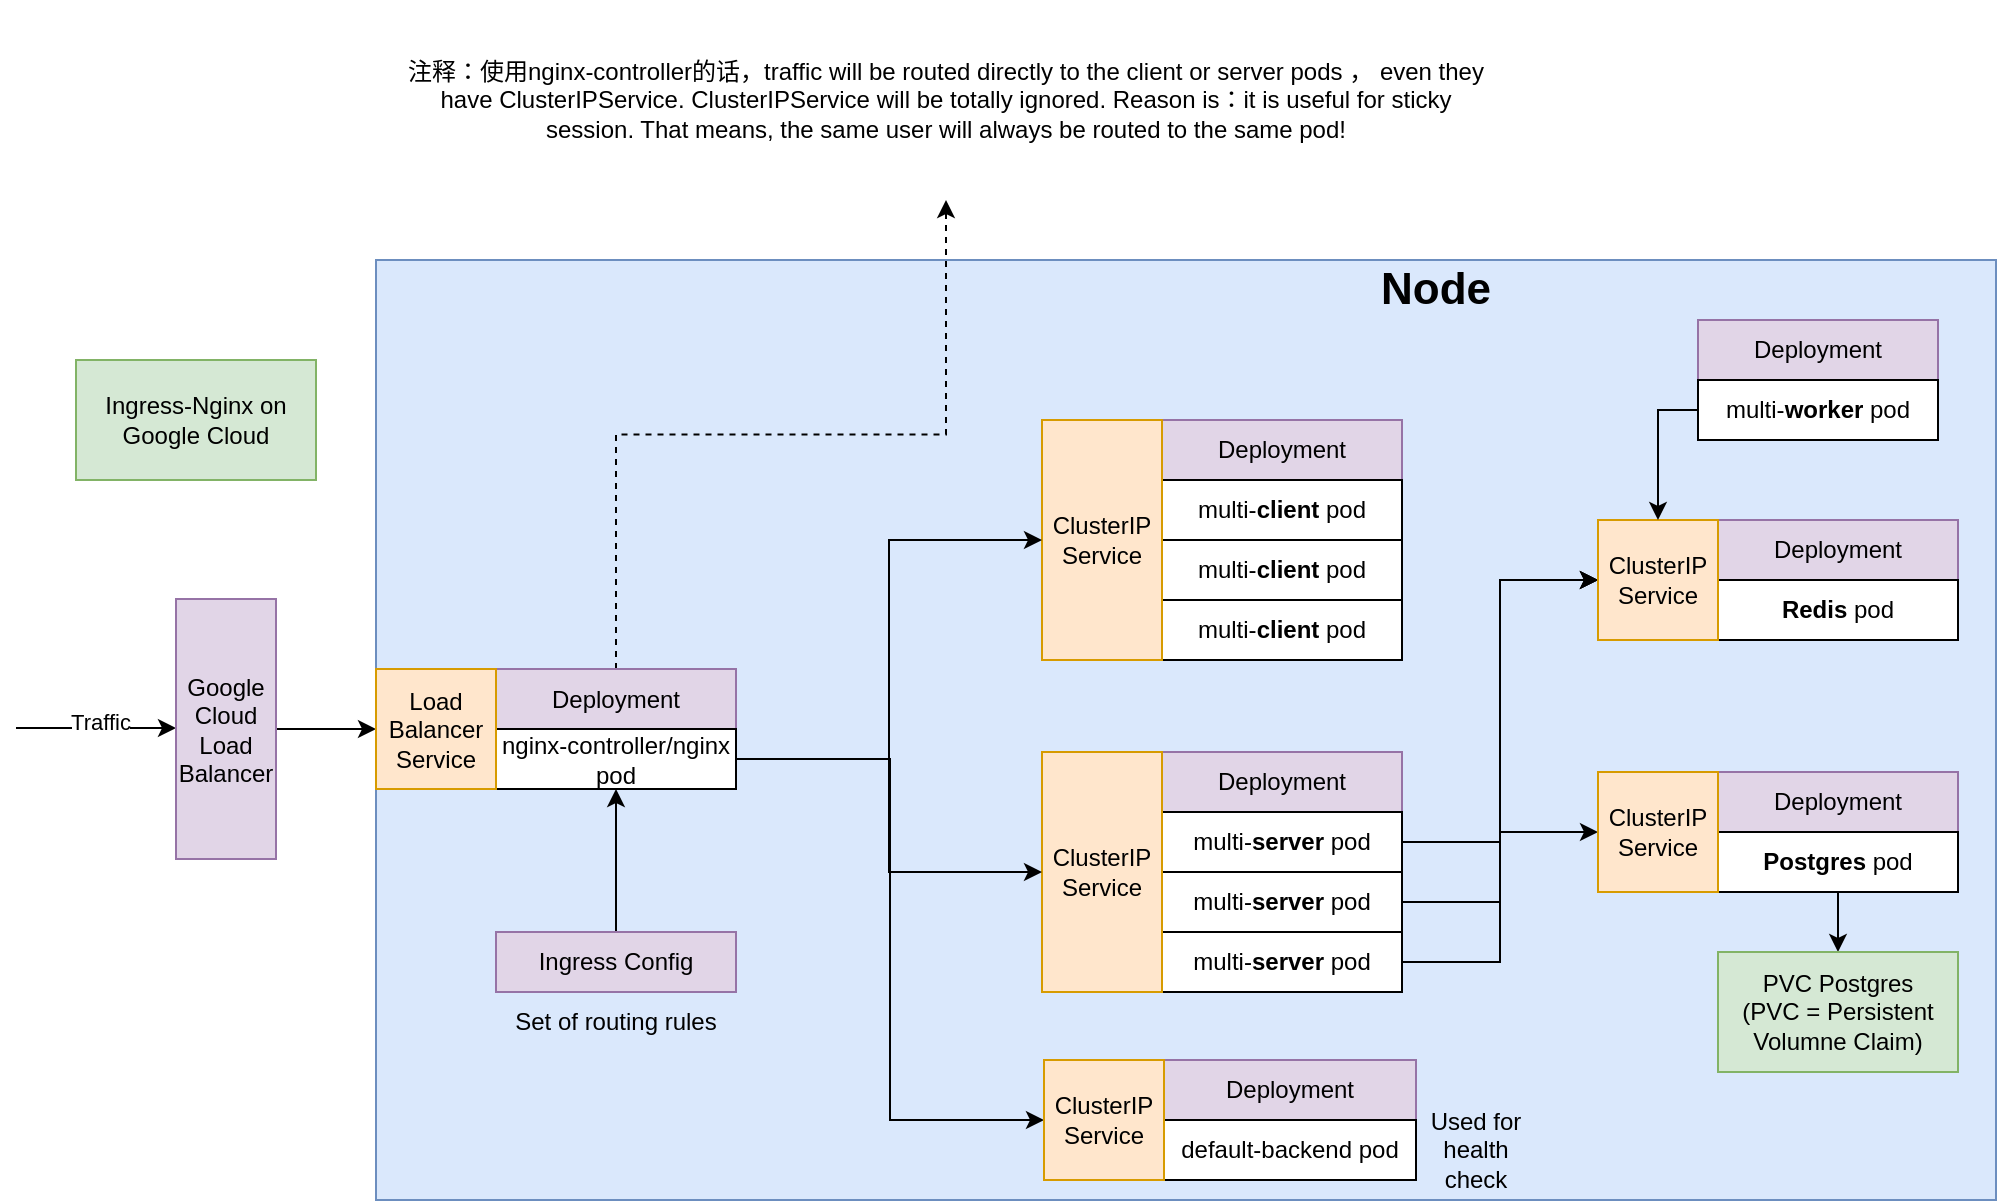 <mxfile version="23.0.2" type="device">
  <diagram name="Seite-1" id="27cucAkSgiIcIaAseIDE">
    <mxGraphModel dx="1853" dy="1838" grid="1" gridSize="10" guides="1" tooltips="1" connect="1" arrows="1" fold="1" page="1" pageScale="1" pageWidth="827" pageHeight="1169" math="0" shadow="0">
      <root>
        <mxCell id="0" />
        <mxCell id="1" parent="0" />
        <mxCell id="iXzZxIJWQ1mJag5ZHDoz-2" value="" style="rounded=0;whiteSpace=wrap;html=1;fillColor=#dae8fc;strokeColor=#6c8ebf;" parent="1" vertex="1">
          <mxGeometry x="-10" y="80" width="810" height="470" as="geometry" />
        </mxCell>
        <mxCell id="iXzZxIJWQ1mJag5ZHDoz-7" value="Deployment" style="rounded=0;whiteSpace=wrap;html=1;fillColor=#e1d5e7;strokeColor=#9673a6;" parent="1" vertex="1">
          <mxGeometry x="383" y="160" width="120" height="30" as="geometry" />
        </mxCell>
        <mxCell id="iXzZxIJWQ1mJag5ZHDoz-8" value="multi-&lt;b&gt;client&lt;/b&gt; pod" style="rounded=0;whiteSpace=wrap;html=1;" parent="1" vertex="1">
          <mxGeometry x="383" y="190" width="120" height="30" as="geometry" />
        </mxCell>
        <mxCell id="iXzZxIJWQ1mJag5ZHDoz-9" value="multi-&lt;b&gt;client&lt;/b&gt; pod" style="rounded=0;whiteSpace=wrap;html=1;" parent="1" vertex="1">
          <mxGeometry x="383" y="220" width="120" height="30" as="geometry" />
        </mxCell>
        <mxCell id="iXzZxIJWQ1mJag5ZHDoz-10" value="multi-&lt;b&gt;client&lt;/b&gt; pod" style="rounded=0;whiteSpace=wrap;html=1;" parent="1" vertex="1">
          <mxGeometry x="383" y="250" width="120" height="30" as="geometry" />
        </mxCell>
        <mxCell id="iXzZxIJWQ1mJag5ZHDoz-13" value="ClusterIP Service" style="rounded=0;whiteSpace=wrap;html=1;fillColor=#ffe6cc;strokeColor=#d79b00;" parent="1" vertex="1">
          <mxGeometry x="323" y="160" width="60" height="120" as="geometry" />
        </mxCell>
        <mxCell id="iXzZxIJWQ1mJag5ZHDoz-14" value="Deployment" style="rounded=0;whiteSpace=wrap;html=1;fillColor=#e1d5e7;strokeColor=#9673a6;" parent="1" vertex="1">
          <mxGeometry x="383" y="326" width="120" height="30" as="geometry" />
        </mxCell>
        <mxCell id="iXzZxIJWQ1mJag5ZHDoz-37" style="edgeStyle=orthogonalEdgeStyle;rounded=0;orthogonalLoop=1;jettySize=auto;html=1;exitX=1;exitY=0.5;exitDx=0;exitDy=0;entryX=0;entryY=0.5;entryDx=0;entryDy=0;" parent="1" source="iXzZxIJWQ1mJag5ZHDoz-15" target="iXzZxIJWQ1mJag5ZHDoz-21" edge="1">
          <mxGeometry relative="1" as="geometry" />
        </mxCell>
        <mxCell id="iXzZxIJWQ1mJag5ZHDoz-15" value="multi-&lt;b&gt;server&lt;/b&gt;&amp;nbsp;pod" style="rounded=0;whiteSpace=wrap;html=1;" parent="1" vertex="1">
          <mxGeometry x="383" y="356" width="120" height="30" as="geometry" />
        </mxCell>
        <mxCell id="iXzZxIJWQ1mJag5ZHDoz-38" style="edgeStyle=orthogonalEdgeStyle;rounded=0;orthogonalLoop=1;jettySize=auto;html=1;exitX=1;exitY=0.5;exitDx=0;exitDy=0;entryX=0;entryY=0.5;entryDx=0;entryDy=0;" parent="1" source="iXzZxIJWQ1mJag5ZHDoz-16" target="iXzZxIJWQ1mJag5ZHDoz-21" edge="1">
          <mxGeometry relative="1" as="geometry" />
        </mxCell>
        <mxCell id="iXzZxIJWQ1mJag5ZHDoz-40" style="edgeStyle=orthogonalEdgeStyle;rounded=0;orthogonalLoop=1;jettySize=auto;html=1;exitX=1;exitY=0.5;exitDx=0;exitDy=0;" parent="1" source="iXzZxIJWQ1mJag5ZHDoz-16" target="iXzZxIJWQ1mJag5ZHDoz-24" edge="1">
          <mxGeometry relative="1" as="geometry" />
        </mxCell>
        <mxCell id="iXzZxIJWQ1mJag5ZHDoz-16" value="multi-&lt;b&gt;server&lt;/b&gt;&amp;nbsp;pod" style="rounded=0;whiteSpace=wrap;html=1;" parent="1" vertex="1">
          <mxGeometry x="383" y="386" width="120" height="30" as="geometry" />
        </mxCell>
        <mxCell id="iXzZxIJWQ1mJag5ZHDoz-39" style="edgeStyle=orthogonalEdgeStyle;rounded=0;orthogonalLoop=1;jettySize=auto;html=1;exitX=1;exitY=0.5;exitDx=0;exitDy=0;entryX=0;entryY=0.5;entryDx=0;entryDy=0;" parent="1" source="iXzZxIJWQ1mJag5ZHDoz-17" target="iXzZxIJWQ1mJag5ZHDoz-21" edge="1">
          <mxGeometry relative="1" as="geometry" />
        </mxCell>
        <mxCell id="iXzZxIJWQ1mJag5ZHDoz-17" value="multi-&lt;b&gt;server&lt;/b&gt;&amp;nbsp;pod" style="rounded=0;whiteSpace=wrap;html=1;" parent="1" vertex="1">
          <mxGeometry x="383" y="416" width="120" height="30" as="geometry" />
        </mxCell>
        <mxCell id="iXzZxIJWQ1mJag5ZHDoz-18" value="ClusterIP Service" style="rounded=0;whiteSpace=wrap;html=1;fillColor=#ffe6cc;strokeColor=#d79b00;" parent="1" vertex="1">
          <mxGeometry x="323" y="326" width="60" height="120" as="geometry" />
        </mxCell>
        <mxCell id="iXzZxIJWQ1mJag5ZHDoz-19" value="Deployment" style="rounded=0;whiteSpace=wrap;html=1;fillColor=#e1d5e7;strokeColor=#9673a6;" parent="1" vertex="1">
          <mxGeometry x="661" y="210" width="120" height="30" as="geometry" />
        </mxCell>
        <mxCell id="iXzZxIJWQ1mJag5ZHDoz-20" value="&lt;b&gt;Redis&lt;/b&gt;&amp;nbsp;pod" style="rounded=0;whiteSpace=wrap;html=1;" parent="1" vertex="1">
          <mxGeometry x="661" y="240" width="120" height="30" as="geometry" />
        </mxCell>
        <mxCell id="iXzZxIJWQ1mJag5ZHDoz-21" value="ClusterIP Service" style="rounded=0;whiteSpace=wrap;html=1;fillColor=#ffe6cc;strokeColor=#d79b00;" parent="1" vertex="1">
          <mxGeometry x="601" y="210" width="60" height="60" as="geometry" />
        </mxCell>
        <mxCell id="iXzZxIJWQ1mJag5ZHDoz-22" value="Deployment" style="rounded=0;whiteSpace=wrap;html=1;fillColor=#e1d5e7;strokeColor=#9673a6;" parent="1" vertex="1">
          <mxGeometry x="661" y="336" width="120" height="30" as="geometry" />
        </mxCell>
        <mxCell id="iXzZxIJWQ1mJag5ZHDoz-26" style="edgeStyle=orthogonalEdgeStyle;rounded=0;orthogonalLoop=1;jettySize=auto;html=1;entryX=0.5;entryY=0;entryDx=0;entryDy=0;" parent="1" source="iXzZxIJWQ1mJag5ZHDoz-23" target="iXzZxIJWQ1mJag5ZHDoz-25" edge="1">
          <mxGeometry relative="1" as="geometry" />
        </mxCell>
        <mxCell id="iXzZxIJWQ1mJag5ZHDoz-23" value="&lt;b&gt;Postgres&lt;/b&gt;&amp;nbsp;pod" style="rounded=0;whiteSpace=wrap;html=1;" parent="1" vertex="1">
          <mxGeometry x="661" y="366" width="120" height="30" as="geometry" />
        </mxCell>
        <mxCell id="iXzZxIJWQ1mJag5ZHDoz-24" value="ClusterIP Service" style="rounded=0;whiteSpace=wrap;html=1;fillColor=#ffe6cc;strokeColor=#d79b00;" parent="1" vertex="1">
          <mxGeometry x="601" y="336" width="60" height="60" as="geometry" />
        </mxCell>
        <mxCell id="iXzZxIJWQ1mJag5ZHDoz-25" value="PVC Postgres&lt;br&gt;(PVC = Persistent Volumne Claim)" style="rounded=0;whiteSpace=wrap;html=1;fillColor=#d5e8d4;strokeColor=#82b366;" parent="1" vertex="1">
          <mxGeometry x="661" y="426" width="120" height="60" as="geometry" />
        </mxCell>
        <mxCell id="iXzZxIJWQ1mJag5ZHDoz-27" value="Deployment" style="rounded=0;whiteSpace=wrap;html=1;fillColor=#e1d5e7;strokeColor=#9673a6;" parent="1" vertex="1">
          <mxGeometry x="651" y="110" width="120" height="30" as="geometry" />
        </mxCell>
        <mxCell id="iXzZxIJWQ1mJag5ZHDoz-29" style="edgeStyle=orthogonalEdgeStyle;rounded=0;orthogonalLoop=1;jettySize=auto;html=1;exitX=0;exitY=0.5;exitDx=0;exitDy=0;entryX=0.5;entryY=0;entryDx=0;entryDy=0;" parent="1" source="iXzZxIJWQ1mJag5ZHDoz-28" target="iXzZxIJWQ1mJag5ZHDoz-21" edge="1">
          <mxGeometry relative="1" as="geometry" />
        </mxCell>
        <mxCell id="iXzZxIJWQ1mJag5ZHDoz-28" value="multi-&lt;b&gt;worker&lt;/b&gt; pod" style="rounded=0;whiteSpace=wrap;html=1;" parent="1" vertex="1">
          <mxGeometry x="651" y="140" width="120" height="30" as="geometry" />
        </mxCell>
        <mxCell id="iXzZxIJWQ1mJag5ZHDoz-45" value="" style="endArrow=classic;html=1;rounded=0;entryX=0;entryY=0.5;entryDx=0;entryDy=0;" parent="1" edge="1">
          <mxGeometry width="50" height="50" relative="1" as="geometry">
            <mxPoint x="-190" y="314" as="sourcePoint" />
            <mxPoint x="-110" y="314" as="targetPoint" />
          </mxGeometry>
        </mxCell>
        <mxCell id="iXzZxIJWQ1mJag5ZHDoz-46" value="Traffic" style="edgeLabel;html=1;align=center;verticalAlign=middle;resizable=0;points=[];" parent="iXzZxIJWQ1mJag5ZHDoz-45" vertex="1" connectable="0">
          <mxGeometry x="0.052" y="3" relative="1" as="geometry">
            <mxPoint as="offset" />
          </mxGeometry>
        </mxCell>
        <mxCell id="iXzZxIJWQ1mJag5ZHDoz-47" value="&lt;b&gt;&lt;font style=&quot;font-size: 22px;&quot;&gt;Node&lt;/font&gt;&lt;/b&gt;" style="text;html=1;strokeColor=none;fillColor=none;align=center;verticalAlign=middle;whiteSpace=wrap;rounded=0;" parent="1" vertex="1">
          <mxGeometry x="490" y="80" width="60" height="30" as="geometry" />
        </mxCell>
        <mxCell id="6ZOFgzqLojdkVHVzqngt-1" value="Ingress-Nginx on&lt;br&gt;Google Cloud" style="rounded=0;whiteSpace=wrap;html=1;fillColor=#d5e8d4;strokeColor=#82b366;" parent="1" vertex="1">
          <mxGeometry x="-160" y="130" width="120" height="60" as="geometry" />
        </mxCell>
        <mxCell id="6ZOFgzqLojdkVHVzqngt-14" style="edgeStyle=orthogonalEdgeStyle;rounded=0;orthogonalLoop=1;jettySize=auto;html=1;exitX=1;exitY=0.5;exitDx=0;exitDy=0;entryX=0;entryY=0.5;entryDx=0;entryDy=0;" parent="1" source="6ZOFgzqLojdkVHVzqngt-2" target="6ZOFgzqLojdkVHVzqngt-6" edge="1">
          <mxGeometry relative="1" as="geometry" />
        </mxCell>
        <mxCell id="6ZOFgzqLojdkVHVzqngt-2" value="Google Cloud Load Balancer" style="rounded=0;whiteSpace=wrap;html=1;fillColor=#e1d5e7;strokeColor=#9673a6;" parent="1" vertex="1">
          <mxGeometry x="-110" y="249.5" width="50" height="130" as="geometry" />
        </mxCell>
        <mxCell id="_8aFh1CXMi-XVLO6OmzR-2" style="edgeStyle=orthogonalEdgeStyle;rounded=0;orthogonalLoop=1;jettySize=auto;html=1;exitX=0.5;exitY=0;exitDx=0;exitDy=0;entryX=0.5;entryY=1;entryDx=0;entryDy=0;dashed=1;" edge="1" parent="1" source="6ZOFgzqLojdkVHVzqngt-4" target="_8aFh1CXMi-XVLO6OmzR-1">
          <mxGeometry relative="1" as="geometry" />
        </mxCell>
        <mxCell id="6ZOFgzqLojdkVHVzqngt-4" value="Deployment" style="rounded=0;whiteSpace=wrap;html=1;fillColor=#e1d5e7;strokeColor=#9673a6;" parent="1" vertex="1">
          <mxGeometry x="50" y="284.5" width="120" height="30" as="geometry" />
        </mxCell>
        <mxCell id="6ZOFgzqLojdkVHVzqngt-11" style="edgeStyle=orthogonalEdgeStyle;rounded=0;orthogonalLoop=1;jettySize=auto;html=1;exitX=1;exitY=0.5;exitDx=0;exitDy=0;entryX=0;entryY=0.5;entryDx=0;entryDy=0;" parent="1" source="6ZOFgzqLojdkVHVzqngt-5" target="iXzZxIJWQ1mJag5ZHDoz-13" edge="1">
          <mxGeometry relative="1" as="geometry" />
        </mxCell>
        <mxCell id="6ZOFgzqLojdkVHVzqngt-12" style="edgeStyle=orthogonalEdgeStyle;rounded=0;orthogonalLoop=1;jettySize=auto;html=1;exitX=1;exitY=0.5;exitDx=0;exitDy=0;entryX=0;entryY=0.5;entryDx=0;entryDy=0;" parent="1" source="6ZOFgzqLojdkVHVzqngt-5" target="iXzZxIJWQ1mJag5ZHDoz-18" edge="1">
          <mxGeometry relative="1" as="geometry" />
        </mxCell>
        <mxCell id="6ZOFgzqLojdkVHVzqngt-13" style="edgeStyle=orthogonalEdgeStyle;rounded=0;orthogonalLoop=1;jettySize=auto;html=1;exitX=1;exitY=0.5;exitDx=0;exitDy=0;entryX=0;entryY=0.5;entryDx=0;entryDy=0;" parent="1" source="6ZOFgzqLojdkVHVzqngt-5" target="6ZOFgzqLojdkVHVzqngt-9" edge="1">
          <mxGeometry relative="1" as="geometry">
            <Array as="points">
              <mxPoint x="247" y="330" />
              <mxPoint x="247" y="510" />
            </Array>
          </mxGeometry>
        </mxCell>
        <mxCell id="6ZOFgzqLojdkVHVzqngt-5" value="nginx-controller/nginx pod" style="rounded=0;whiteSpace=wrap;html=1;" parent="1" vertex="1">
          <mxGeometry x="50" y="314.5" width="120" height="30" as="geometry" />
        </mxCell>
        <mxCell id="6ZOFgzqLojdkVHVzqngt-6" value="Load Balancer Service" style="rounded=0;whiteSpace=wrap;html=1;fillColor=#ffe6cc;strokeColor=#d79b00;" parent="1" vertex="1">
          <mxGeometry x="-10" y="284.5" width="60" height="60" as="geometry" />
        </mxCell>
        <mxCell id="6ZOFgzqLojdkVHVzqngt-7" value="Deployment" style="rounded=0;whiteSpace=wrap;html=1;fillColor=#e1d5e7;strokeColor=#9673a6;" parent="1" vertex="1">
          <mxGeometry x="384" y="480" width="126" height="30" as="geometry" />
        </mxCell>
        <mxCell id="6ZOFgzqLojdkVHVzqngt-8" value="default-backend pod" style="rounded=0;whiteSpace=wrap;html=1;" parent="1" vertex="1">
          <mxGeometry x="384" y="510" width="126" height="30" as="geometry" />
        </mxCell>
        <mxCell id="6ZOFgzqLojdkVHVzqngt-9" value="ClusterIP Service" style="rounded=0;whiteSpace=wrap;html=1;fillColor=#ffe6cc;strokeColor=#d79b00;" parent="1" vertex="1">
          <mxGeometry x="324" y="480" width="60" height="60" as="geometry" />
        </mxCell>
        <mxCell id="6ZOFgzqLojdkVHVzqngt-10" style="edgeStyle=orthogonalEdgeStyle;rounded=0;orthogonalLoop=1;jettySize=auto;html=1;exitX=0.5;exitY=1;exitDx=0;exitDy=0;" parent="1" source="6ZOFgzqLojdkVHVzqngt-6" target="6ZOFgzqLojdkVHVzqngt-6" edge="1">
          <mxGeometry relative="1" as="geometry" />
        </mxCell>
        <mxCell id="6ZOFgzqLojdkVHVzqngt-17" style="edgeStyle=orthogonalEdgeStyle;rounded=0;orthogonalLoop=1;jettySize=auto;html=1;exitX=0.5;exitY=0;exitDx=0;exitDy=0;entryX=0.5;entryY=1;entryDx=0;entryDy=0;" parent="1" source="6ZOFgzqLojdkVHVzqngt-15" target="6ZOFgzqLojdkVHVzqngt-5" edge="1">
          <mxGeometry relative="1" as="geometry" />
        </mxCell>
        <mxCell id="6ZOFgzqLojdkVHVzqngt-15" value="Ingress Config" style="rounded=0;whiteSpace=wrap;html=1;fillColor=#e1d5e7;strokeColor=#9673a6;" parent="1" vertex="1">
          <mxGeometry x="50" y="416" width="120" height="30" as="geometry" />
        </mxCell>
        <mxCell id="6ZOFgzqLojdkVHVzqngt-16" value="Set of routing rules" style="text;html=1;strokeColor=none;fillColor=none;align=center;verticalAlign=middle;whiteSpace=wrap;rounded=0;" parent="1" vertex="1">
          <mxGeometry x="50" y="446" width="120" height="30" as="geometry" />
        </mxCell>
        <mxCell id="VxHw1yu9MMhwzW4UODXs-1" value="Used for health check" style="text;html=1;strokeColor=none;fillColor=none;align=center;verticalAlign=middle;whiteSpace=wrap;rounded=0;" parent="1" vertex="1">
          <mxGeometry x="510" y="510" width="60" height="30" as="geometry" />
        </mxCell>
        <mxCell id="_8aFh1CXMi-XVLO6OmzR-1" value="注释：使用nginx-controller的话，traffic will be routed directly to the client or server pods ， even they have ClusterIPService. ClusterIPService will be totally ignored. Reason is：it is useful for sticky session. That means, the same user will always be routed to the same pod!" style="text;html=1;strokeColor=none;fillColor=none;align=center;verticalAlign=middle;whiteSpace=wrap;rounded=0;" vertex="1" parent="1">
          <mxGeometry y="-50" width="550" height="100" as="geometry" />
        </mxCell>
      </root>
    </mxGraphModel>
  </diagram>
</mxfile>
